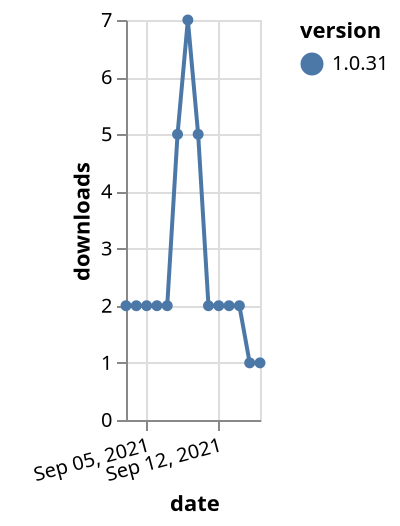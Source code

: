 {"$schema": "https://vega.github.io/schema/vega-lite/v5.json", "description": "A simple bar chart with embedded data.", "data": {"values": [{"date": "2021-09-03", "total": 2762, "delta": 2, "version": "1.0.31"}, {"date": "2021-09-04", "total": 2764, "delta": 2, "version": "1.0.31"}, {"date": "2021-09-05", "total": 2766, "delta": 2, "version": "1.0.31"}, {"date": "2021-09-06", "total": 2768, "delta": 2, "version": "1.0.31"}, {"date": "2021-09-07", "total": 2770, "delta": 2, "version": "1.0.31"}, {"date": "2021-09-08", "total": 2775, "delta": 5, "version": "1.0.31"}, {"date": "2021-09-09", "total": 2782, "delta": 7, "version": "1.0.31"}, {"date": "2021-09-10", "total": 2787, "delta": 5, "version": "1.0.31"}, {"date": "2021-09-11", "total": 2789, "delta": 2, "version": "1.0.31"}, {"date": "2021-09-12", "total": 2791, "delta": 2, "version": "1.0.31"}, {"date": "2021-09-13", "total": 2793, "delta": 2, "version": "1.0.31"}, {"date": "2021-09-14", "total": 2795, "delta": 2, "version": "1.0.31"}, {"date": "2021-09-15", "total": 2796, "delta": 1, "version": "1.0.31"}, {"date": "2021-09-16", "total": 2797, "delta": 1, "version": "1.0.31"}]}, "width": "container", "mark": {"type": "line", "point": {"filled": true}}, "encoding": {"x": {"field": "date", "type": "temporal", "timeUnit": "yearmonthdate", "title": "date", "axis": {"labelAngle": -15}}, "y": {"field": "delta", "type": "quantitative", "title": "downloads"}, "color": {"field": "version", "type": "nominal"}, "tooltip": {"field": "delta"}}}